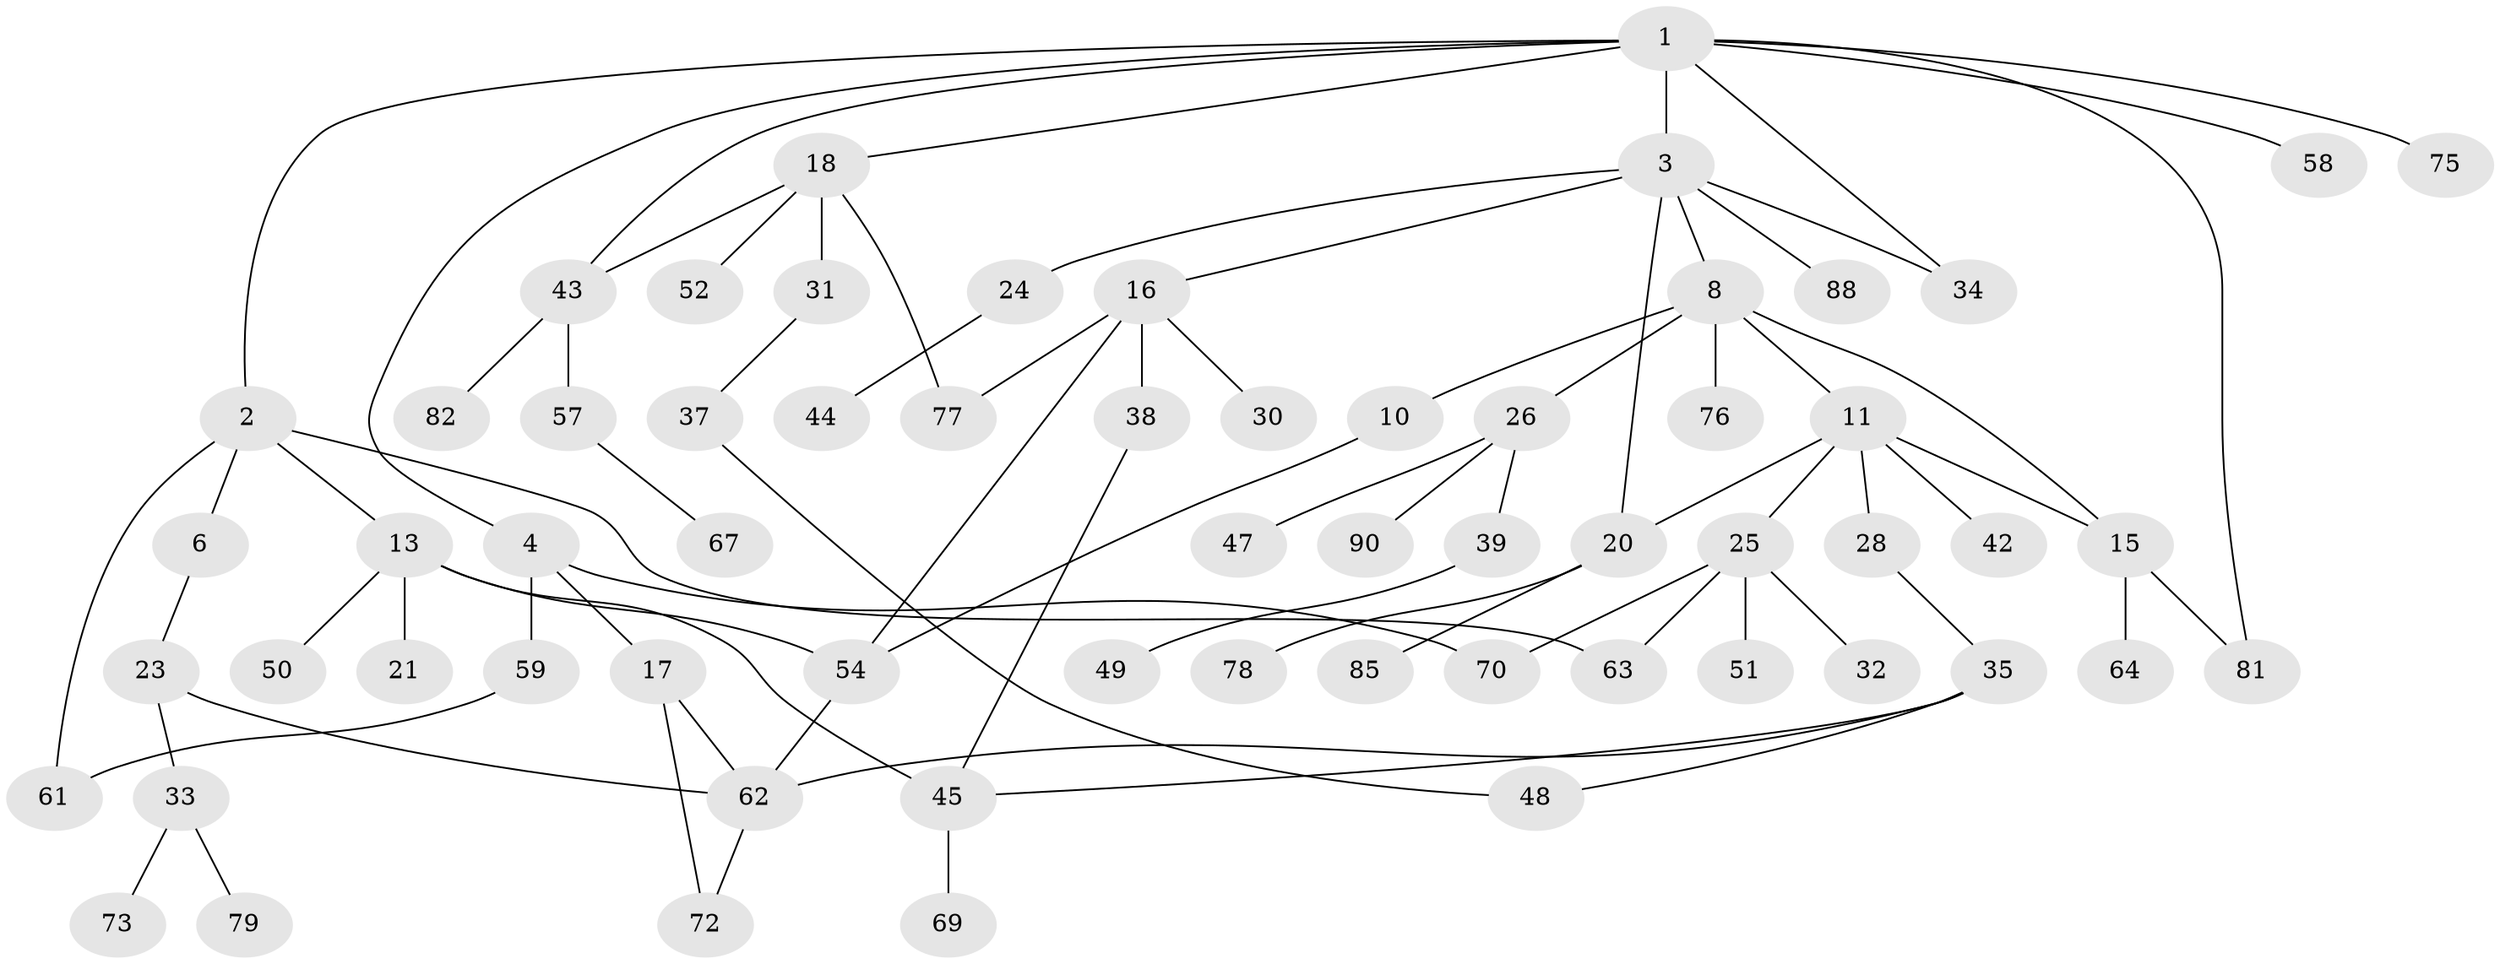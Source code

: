 // original degree distribution, {7: 0.01098901098901099, 6: 0.02197802197802198, 5: 0.054945054945054944, 4: 0.0989010989010989, 2: 0.26373626373626374, 1: 0.34065934065934067, 3: 0.2087912087912088}
// Generated by graph-tools (version 1.1) at 2025/10/02/27/25 16:10:55]
// undirected, 62 vertices, 79 edges
graph export_dot {
graph [start="1"]
  node [color=gray90,style=filled];
  1 [super="+5"];
  2 [super="+12"];
  3 [super="+7"];
  4 [super="+27"];
  6;
  8 [super="+9"];
  10 [super="+65"];
  11 [super="+14"];
  13 [super="+19"];
  15 [super="+40"];
  16 [super="+22"];
  17 [super="+60"];
  18 [super="+83"];
  20 [super="+29"];
  21;
  23 [super="+80"];
  24 [super="+86"];
  25 [super="+36"];
  26 [super="+41"];
  28;
  30;
  31;
  32;
  33 [super="+55"];
  34 [super="+53"];
  35 [super="+56"];
  37 [super="+87"];
  38;
  39;
  42;
  43 [super="+71"];
  44;
  45 [super="+46"];
  47;
  48;
  49 [super="+66"];
  50;
  51;
  52;
  54;
  57;
  58;
  59 [super="+89"];
  61 [super="+84"];
  62 [super="+74"];
  63;
  64;
  67 [super="+68"];
  69;
  70;
  72;
  73;
  75;
  76;
  77;
  78 [super="+91"];
  79;
  81;
  82;
  85;
  88;
  90;
  1 -- 2;
  1 -- 3;
  1 -- 4;
  1 -- 18;
  1 -- 58;
  1 -- 75;
  1 -- 81;
  1 -- 34;
  1 -- 43;
  2 -- 6;
  2 -- 13;
  2 -- 63;
  2 -- 61;
  3 -- 8;
  3 -- 16;
  3 -- 34;
  3 -- 24;
  3 -- 88;
  3 -- 20;
  4 -- 17;
  4 -- 59;
  4 -- 70;
  6 -- 23;
  8 -- 10;
  8 -- 76;
  8 -- 26;
  8 -- 11;
  8 -- 15;
  10 -- 54;
  11 -- 20;
  11 -- 25;
  11 -- 28;
  11 -- 42;
  11 -- 15;
  13 -- 50;
  13 -- 21;
  13 -- 54;
  13 -- 45;
  15 -- 64;
  15 -- 81;
  16 -- 30;
  16 -- 38;
  16 -- 77;
  16 -- 54;
  17 -- 72;
  17 -- 62;
  18 -- 31;
  18 -- 52;
  18 -- 77;
  18 -- 43;
  20 -- 78;
  20 -- 85;
  23 -- 33;
  23 -- 62;
  24 -- 44;
  25 -- 32;
  25 -- 70;
  25 -- 51;
  25 -- 63;
  26 -- 39;
  26 -- 47;
  26 -- 90;
  28 -- 35;
  31 -- 37;
  33 -- 79;
  33 -- 73;
  35 -- 62;
  35 -- 48;
  35 -- 45;
  37 -- 48;
  38 -- 45;
  39 -- 49;
  43 -- 57;
  43 -- 82;
  45 -- 69;
  54 -- 62;
  57 -- 67;
  59 -- 61;
  62 -- 72;
}
